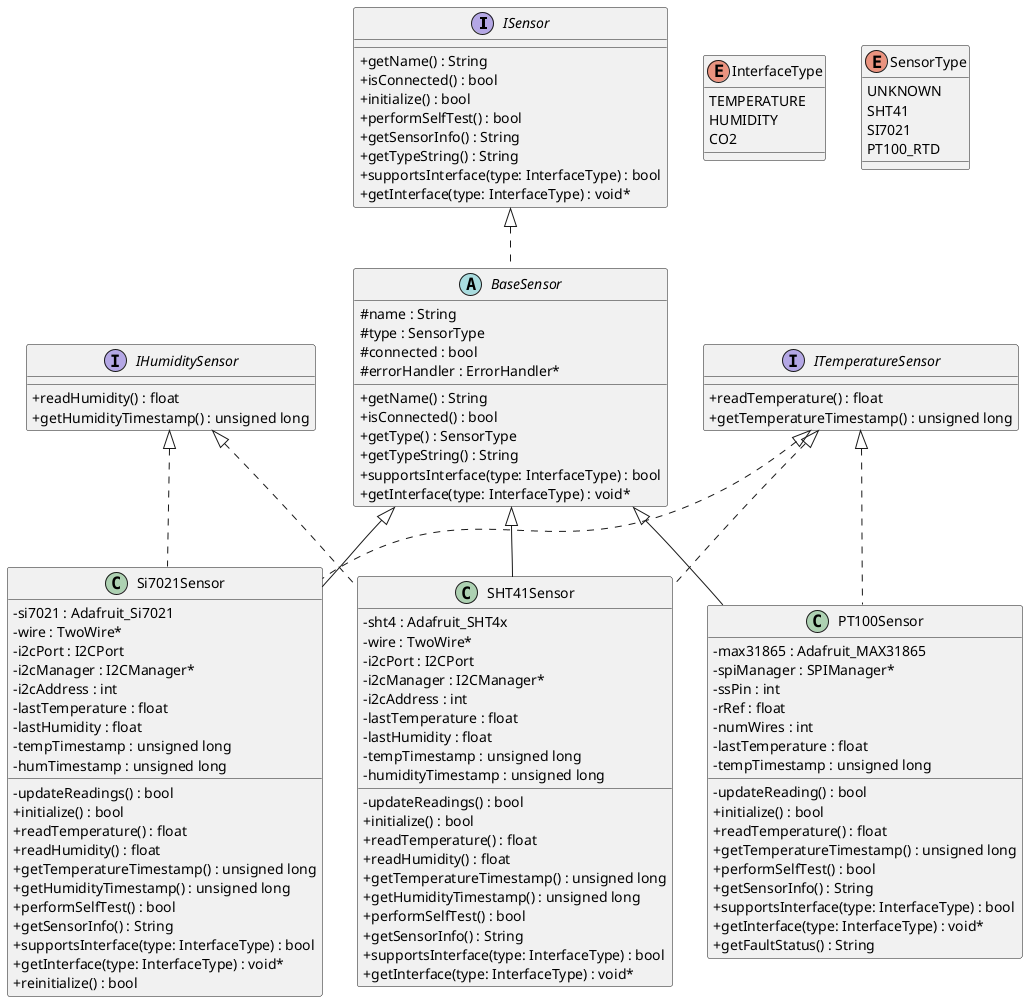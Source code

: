 @startuml
skinparam classAttributeIconSize 0

interface ISensor {
  +getName() : String
  +isConnected() : bool
  +initialize() : bool
  +performSelfTest() : bool
  +getSensorInfo() : String
  +getTypeString() : String
  +supportsInterface(type: InterfaceType) : bool
  +getInterface(type: InterfaceType) : void*
}

enum InterfaceType {
  TEMPERATURE
  HUMIDITY
  CO2
}

interface ITemperatureSensor {
  +readTemperature() : float
  +getTemperatureTimestamp() : unsigned long
}

interface IHumiditySensor {
  +readHumidity() : float
  +getHumidityTimestamp() : unsigned long
}

abstract class BaseSensor {
  #name : String
  #type : SensorType
  #connected : bool
  #errorHandler : ErrorHandler*
  +getName() : String
  +isConnected() : bool
  +getType() : SensorType
  +getTypeString() : String
  +supportsInterface(type: InterfaceType) : bool
  +getInterface(type: InterfaceType) : void*
}

enum SensorType {
  UNKNOWN
  SHT41
  SI7021
  PT100_RTD
}

class SHT41Sensor {
  -sht4 : Adafruit_SHT4x
  -wire : TwoWire*
  -i2cPort : I2CPort
  -i2cManager : I2CManager*
  -i2cAddress : int
  -lastTemperature : float
  -lastHumidity : float
  -tempTimestamp : unsigned long
  -humidityTimestamp : unsigned long
  -updateReadings() : bool
  +initialize() : bool
  +readTemperature() : float
  +readHumidity() : float
  +getTemperatureTimestamp() : unsigned long
  +getHumidityTimestamp() : unsigned long
  +performSelfTest() : bool
  +getSensorInfo() : String
  +supportsInterface(type: InterfaceType) : bool
  +getInterface(type: InterfaceType) : void*
}

class Si7021Sensor {
  -si7021 : Adafruit_Si7021
  -wire : TwoWire*
  -i2cPort : I2CPort
  -i2cManager : I2CManager*
  -i2cAddress : int
  -lastTemperature : float
  -lastHumidity : float
  -tempTimestamp : unsigned long
  -humTimestamp : unsigned long
  -updateReadings() : bool
  +initialize() : bool
  +readTemperature() : float
  +readHumidity() : float
  +getTemperatureTimestamp() : unsigned long
  +getHumidityTimestamp() : unsigned long
  +performSelfTest() : bool
  +getSensorInfo() : String
  +supportsInterface(type: InterfaceType) : bool
  +getInterface(type: InterfaceType) : void*
  +reinitialize() : bool
}

class PT100Sensor {
  -max31865 : Adafruit_MAX31865
  -spiManager : SPIManager*
  -ssPin : int
  -rRef : float
  -numWires : int
  -lastTemperature : float
  -tempTimestamp : unsigned long
  -updateReading() : bool
  +initialize() : bool
  +readTemperature() : float
  +getTemperatureTimestamp() : unsigned long
  +performSelfTest() : bool
  +getSensorInfo() : String
  +supportsInterface(type: InterfaceType) : bool
  +getInterface(type: InterfaceType) : void*
  +getFaultStatus() : String
}

ISensor <|.. BaseSensor
BaseSensor <|-- SHT41Sensor
BaseSensor <|-- Si7021Sensor
BaseSensor <|-- PT100Sensor

ITemperatureSensor <|.. SHT41Sensor
IHumiditySensor <|.. SHT41Sensor

ITemperatureSensor <|.. Si7021Sensor
IHumiditySensor <|.. Si7021Sensor

ITemperatureSensor <|.. PT100Sensor
@enduml